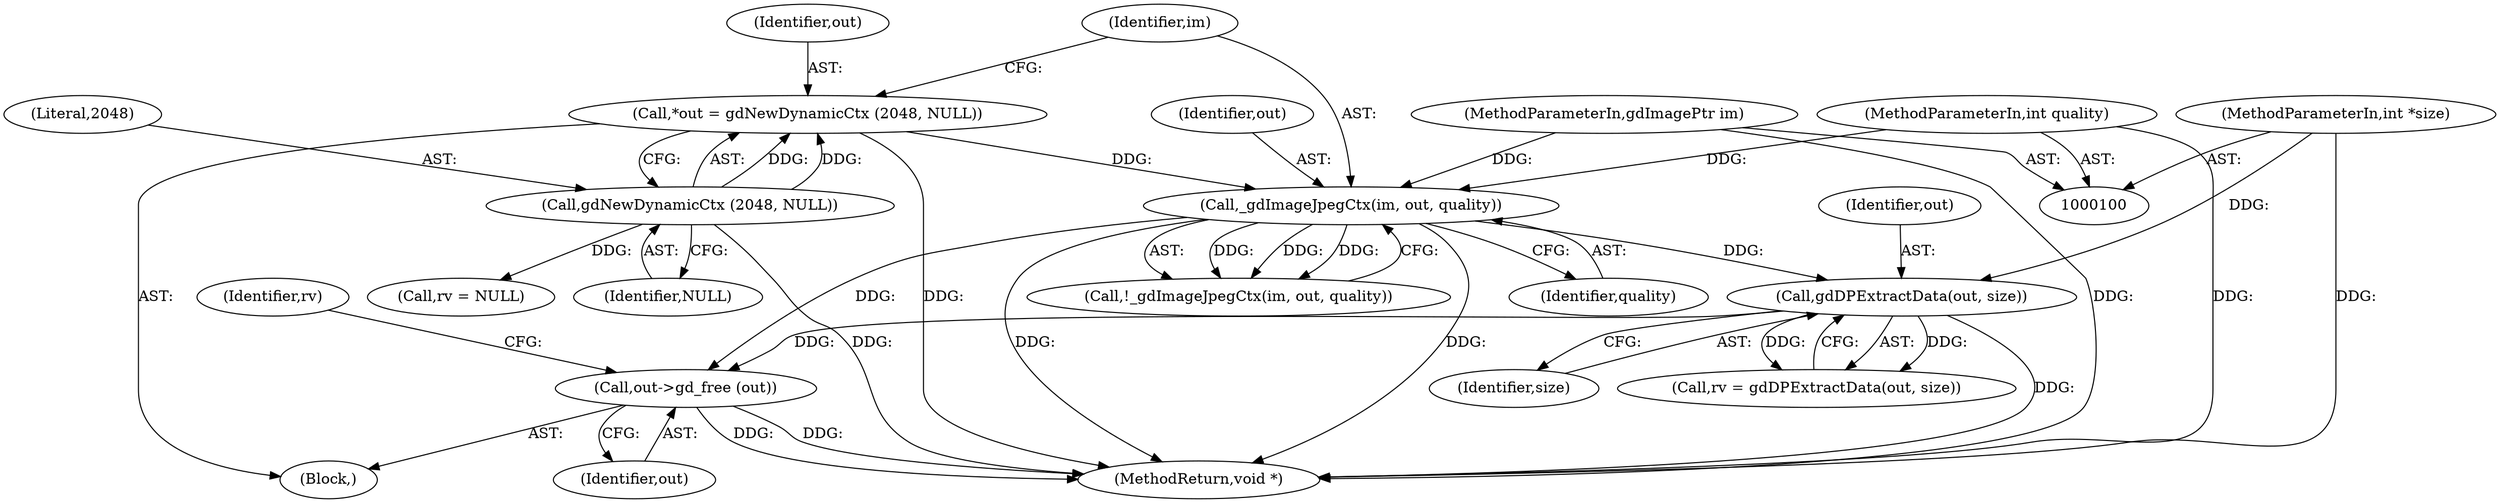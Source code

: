 digraph "0_php-src_089f7c0bc28d399b0420aa6ef058e4c1c120b2ae_2@API" {
"1000129" [label="(Call,out->gd_free (out))"];
"1000121" [label="(Call,gdDPExtractData(out, size))"];
"1000114" [label="(Call,_gdImageJpegCtx(im, out, quality))"];
"1000101" [label="(MethodParameterIn,gdImagePtr im)"];
"1000107" [label="(Call,*out = gdNewDynamicCtx (2048, NULL))"];
"1000109" [label="(Call,gdNewDynamicCtx (2048, NULL))"];
"1000103" [label="(MethodParameterIn,int quality)"];
"1000102" [label="(MethodParameterIn,int *size)"];
"1000101" [label="(MethodParameterIn,gdImagePtr im)"];
"1000117" [label="(Identifier,quality)"];
"1000119" [label="(Call,rv = gdDPExtractData(out, size))"];
"1000110" [label="(Literal,2048)"];
"1000103" [label="(MethodParameterIn,int quality)"];
"1000108" [label="(Identifier,out)"];
"1000115" [label="(Identifier,im)"];
"1000123" [label="(Identifier,size)"];
"1000129" [label="(Call,out->gd_free (out))"];
"1000113" [label="(Call,!_gdImageJpegCtx(im, out, quality))"];
"1000111" [label="(Identifier,NULL)"];
"1000133" [label="(MethodReturn,void *)"];
"1000107" [label="(Call,*out = gdNewDynamicCtx (2048, NULL))"];
"1000104" [label="(Block,)"];
"1000122" [label="(Identifier,out)"];
"1000126" [label="(Call,rv = NULL)"];
"1000102" [label="(MethodParameterIn,int *size)"];
"1000132" [label="(Identifier,rv)"];
"1000116" [label="(Identifier,out)"];
"1000114" [label="(Call,_gdImageJpegCtx(im, out, quality))"];
"1000130" [label="(Identifier,out)"];
"1000121" [label="(Call,gdDPExtractData(out, size))"];
"1000109" [label="(Call,gdNewDynamicCtx (2048, NULL))"];
"1000129" -> "1000104"  [label="AST: "];
"1000129" -> "1000130"  [label="CFG: "];
"1000130" -> "1000129"  [label="AST: "];
"1000132" -> "1000129"  [label="CFG: "];
"1000129" -> "1000133"  [label="DDG: "];
"1000129" -> "1000133"  [label="DDG: "];
"1000121" -> "1000129"  [label="DDG: "];
"1000114" -> "1000129"  [label="DDG: "];
"1000121" -> "1000119"  [label="AST: "];
"1000121" -> "1000123"  [label="CFG: "];
"1000122" -> "1000121"  [label="AST: "];
"1000123" -> "1000121"  [label="AST: "];
"1000119" -> "1000121"  [label="CFG: "];
"1000121" -> "1000133"  [label="DDG: "];
"1000121" -> "1000119"  [label="DDG: "];
"1000121" -> "1000119"  [label="DDG: "];
"1000114" -> "1000121"  [label="DDG: "];
"1000102" -> "1000121"  [label="DDG: "];
"1000114" -> "1000113"  [label="AST: "];
"1000114" -> "1000117"  [label="CFG: "];
"1000115" -> "1000114"  [label="AST: "];
"1000116" -> "1000114"  [label="AST: "];
"1000117" -> "1000114"  [label="AST: "];
"1000113" -> "1000114"  [label="CFG: "];
"1000114" -> "1000133"  [label="DDG: "];
"1000114" -> "1000133"  [label="DDG: "];
"1000114" -> "1000113"  [label="DDG: "];
"1000114" -> "1000113"  [label="DDG: "];
"1000114" -> "1000113"  [label="DDG: "];
"1000101" -> "1000114"  [label="DDG: "];
"1000107" -> "1000114"  [label="DDG: "];
"1000103" -> "1000114"  [label="DDG: "];
"1000101" -> "1000100"  [label="AST: "];
"1000101" -> "1000133"  [label="DDG: "];
"1000107" -> "1000104"  [label="AST: "];
"1000107" -> "1000109"  [label="CFG: "];
"1000108" -> "1000107"  [label="AST: "];
"1000109" -> "1000107"  [label="AST: "];
"1000115" -> "1000107"  [label="CFG: "];
"1000107" -> "1000133"  [label="DDG: "];
"1000109" -> "1000107"  [label="DDG: "];
"1000109" -> "1000107"  [label="DDG: "];
"1000109" -> "1000111"  [label="CFG: "];
"1000110" -> "1000109"  [label="AST: "];
"1000111" -> "1000109"  [label="AST: "];
"1000109" -> "1000133"  [label="DDG: "];
"1000109" -> "1000126"  [label="DDG: "];
"1000103" -> "1000100"  [label="AST: "];
"1000103" -> "1000133"  [label="DDG: "];
"1000102" -> "1000100"  [label="AST: "];
"1000102" -> "1000133"  [label="DDG: "];
}
